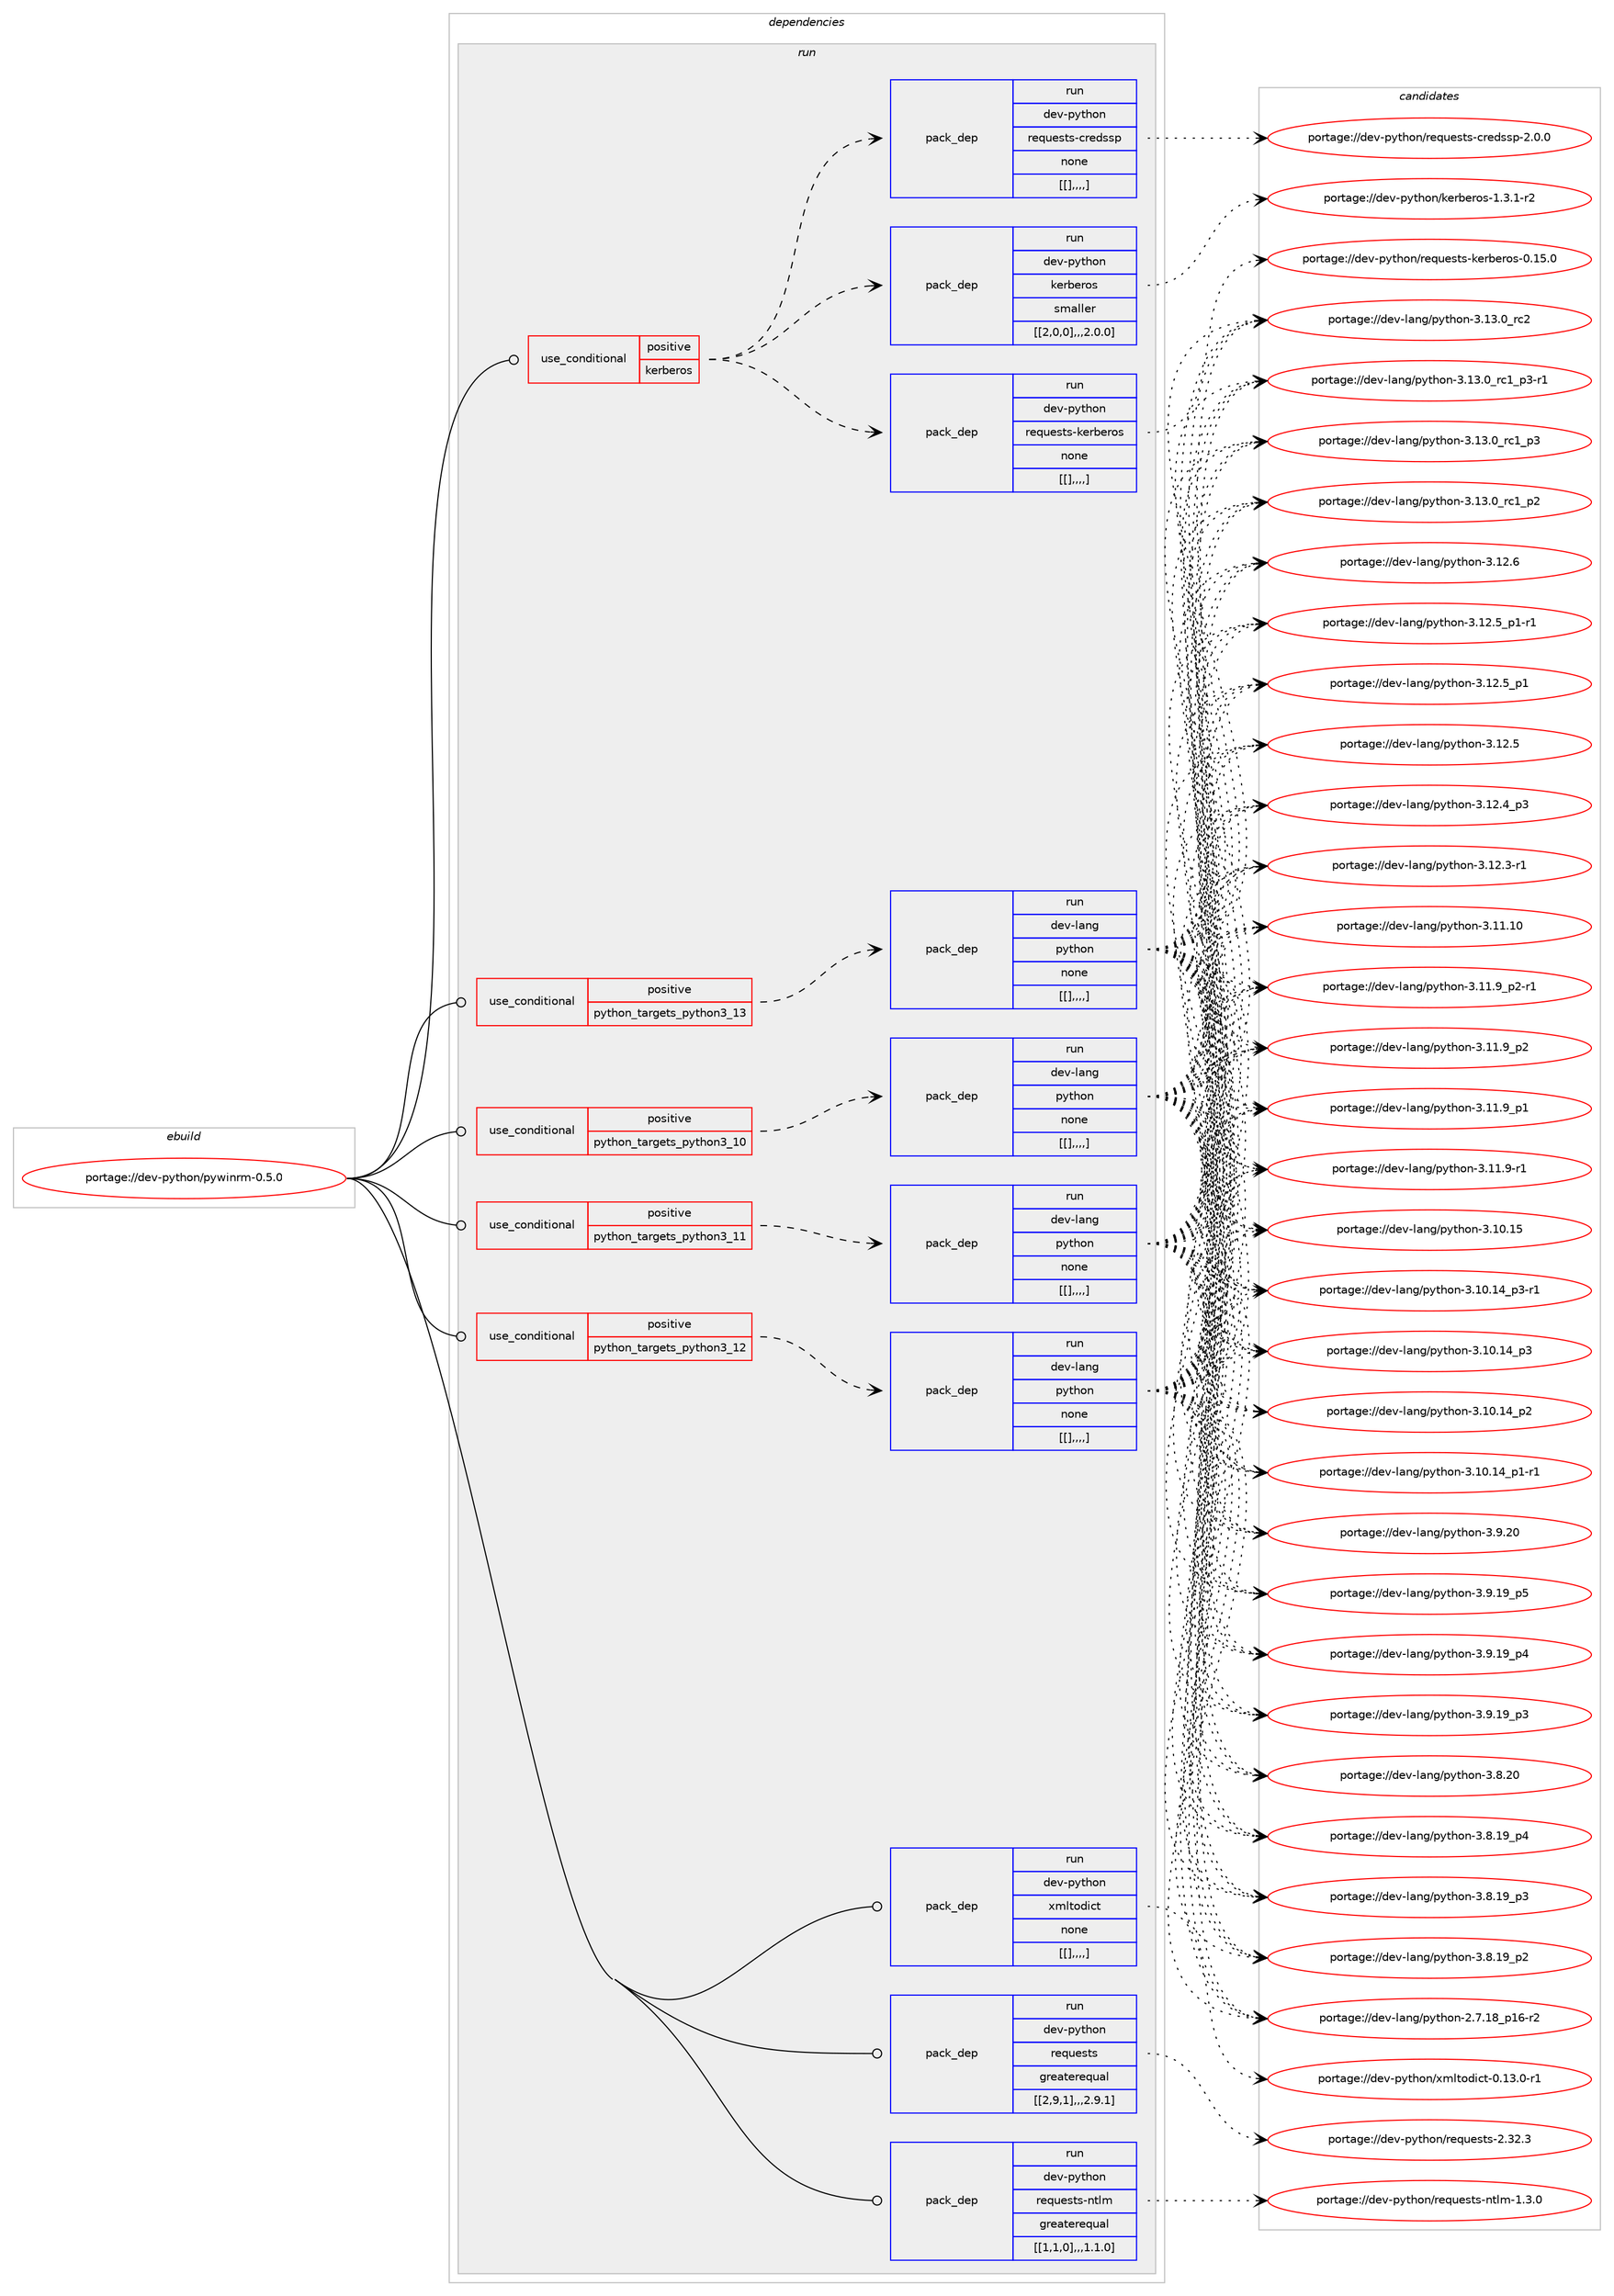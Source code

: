 digraph prolog {

# *************
# Graph options
# *************

newrank=true;
concentrate=true;
compound=true;
graph [rankdir=LR,fontname=Helvetica,fontsize=10,ranksep=1.5];#, ranksep=2.5, nodesep=0.2];
edge  [arrowhead=vee];
node  [fontname=Helvetica,fontsize=10];

# **********
# The ebuild
# **********

subgraph cluster_leftcol {
color=gray;
label=<<i>ebuild</i>>;
id [label="portage://dev-python/pywinrm-0.5.0", color=red, width=4, href="../dev-python/pywinrm-0.5.0.svg"];
}

# ****************
# The dependencies
# ****************

subgraph cluster_midcol {
color=gray;
label=<<i>dependencies</i>>;
subgraph cluster_compile {
fillcolor="#eeeeee";
style=filled;
label=<<i>compile</i>>;
}
subgraph cluster_compileandrun {
fillcolor="#eeeeee";
style=filled;
label=<<i>compile and run</i>>;
}
subgraph cluster_run {
fillcolor="#eeeeee";
style=filled;
label=<<i>run</i>>;
subgraph cond39550 {
dependency162851 [label=<<TABLE BORDER="0" CELLBORDER="1" CELLSPACING="0" CELLPADDING="4"><TR><TD ROWSPAN="3" CELLPADDING="10">use_conditional</TD></TR><TR><TD>positive</TD></TR><TR><TD>kerberos</TD></TR></TABLE>>, shape=none, color=red];
subgraph pack122040 {
dependency162852 [label=<<TABLE BORDER="0" CELLBORDER="1" CELLSPACING="0" CELLPADDING="4" WIDTH="220"><TR><TD ROWSPAN="6" CELLPADDING="30">pack_dep</TD></TR><TR><TD WIDTH="110">run</TD></TR><TR><TD>dev-python</TD></TR><TR><TD>kerberos</TD></TR><TR><TD>smaller</TD></TR><TR><TD>[[2,0,0],,,2.0.0]</TD></TR></TABLE>>, shape=none, color=blue];
}
dependency162851:e -> dependency162852:w [weight=20,style="dashed",arrowhead="vee"];
subgraph pack122041 {
dependency162853 [label=<<TABLE BORDER="0" CELLBORDER="1" CELLSPACING="0" CELLPADDING="4" WIDTH="220"><TR><TD ROWSPAN="6" CELLPADDING="30">pack_dep</TD></TR><TR><TD WIDTH="110">run</TD></TR><TR><TD>dev-python</TD></TR><TR><TD>requests-credssp</TD></TR><TR><TD>none</TD></TR><TR><TD>[[],,,,]</TD></TR></TABLE>>, shape=none, color=blue];
}
dependency162851:e -> dependency162853:w [weight=20,style="dashed",arrowhead="vee"];
subgraph pack122042 {
dependency162854 [label=<<TABLE BORDER="0" CELLBORDER="1" CELLSPACING="0" CELLPADDING="4" WIDTH="220"><TR><TD ROWSPAN="6" CELLPADDING="30">pack_dep</TD></TR><TR><TD WIDTH="110">run</TD></TR><TR><TD>dev-python</TD></TR><TR><TD>requests-kerberos</TD></TR><TR><TD>none</TD></TR><TR><TD>[[],,,,]</TD></TR></TABLE>>, shape=none, color=blue];
}
dependency162851:e -> dependency162854:w [weight=20,style="dashed",arrowhead="vee"];
}
id:e -> dependency162851:w [weight=20,style="solid",arrowhead="odot"];
subgraph cond39551 {
dependency162855 [label=<<TABLE BORDER="0" CELLBORDER="1" CELLSPACING="0" CELLPADDING="4"><TR><TD ROWSPAN="3" CELLPADDING="10">use_conditional</TD></TR><TR><TD>positive</TD></TR><TR><TD>python_targets_python3_10</TD></TR></TABLE>>, shape=none, color=red];
subgraph pack122043 {
dependency162856 [label=<<TABLE BORDER="0" CELLBORDER="1" CELLSPACING="0" CELLPADDING="4" WIDTH="220"><TR><TD ROWSPAN="6" CELLPADDING="30">pack_dep</TD></TR><TR><TD WIDTH="110">run</TD></TR><TR><TD>dev-lang</TD></TR><TR><TD>python</TD></TR><TR><TD>none</TD></TR><TR><TD>[[],,,,]</TD></TR></TABLE>>, shape=none, color=blue];
}
dependency162855:e -> dependency162856:w [weight=20,style="dashed",arrowhead="vee"];
}
id:e -> dependency162855:w [weight=20,style="solid",arrowhead="odot"];
subgraph cond39552 {
dependency162857 [label=<<TABLE BORDER="0" CELLBORDER="1" CELLSPACING="0" CELLPADDING="4"><TR><TD ROWSPAN="3" CELLPADDING="10">use_conditional</TD></TR><TR><TD>positive</TD></TR><TR><TD>python_targets_python3_11</TD></TR></TABLE>>, shape=none, color=red];
subgraph pack122044 {
dependency162858 [label=<<TABLE BORDER="0" CELLBORDER="1" CELLSPACING="0" CELLPADDING="4" WIDTH="220"><TR><TD ROWSPAN="6" CELLPADDING="30">pack_dep</TD></TR><TR><TD WIDTH="110">run</TD></TR><TR><TD>dev-lang</TD></TR><TR><TD>python</TD></TR><TR><TD>none</TD></TR><TR><TD>[[],,,,]</TD></TR></TABLE>>, shape=none, color=blue];
}
dependency162857:e -> dependency162858:w [weight=20,style="dashed",arrowhead="vee"];
}
id:e -> dependency162857:w [weight=20,style="solid",arrowhead="odot"];
subgraph cond39553 {
dependency162859 [label=<<TABLE BORDER="0" CELLBORDER="1" CELLSPACING="0" CELLPADDING="4"><TR><TD ROWSPAN="3" CELLPADDING="10">use_conditional</TD></TR><TR><TD>positive</TD></TR><TR><TD>python_targets_python3_12</TD></TR></TABLE>>, shape=none, color=red];
subgraph pack122045 {
dependency162860 [label=<<TABLE BORDER="0" CELLBORDER="1" CELLSPACING="0" CELLPADDING="4" WIDTH="220"><TR><TD ROWSPAN="6" CELLPADDING="30">pack_dep</TD></TR><TR><TD WIDTH="110">run</TD></TR><TR><TD>dev-lang</TD></TR><TR><TD>python</TD></TR><TR><TD>none</TD></TR><TR><TD>[[],,,,]</TD></TR></TABLE>>, shape=none, color=blue];
}
dependency162859:e -> dependency162860:w [weight=20,style="dashed",arrowhead="vee"];
}
id:e -> dependency162859:w [weight=20,style="solid",arrowhead="odot"];
subgraph cond39554 {
dependency162861 [label=<<TABLE BORDER="0" CELLBORDER="1" CELLSPACING="0" CELLPADDING="4"><TR><TD ROWSPAN="3" CELLPADDING="10">use_conditional</TD></TR><TR><TD>positive</TD></TR><TR><TD>python_targets_python3_13</TD></TR></TABLE>>, shape=none, color=red];
subgraph pack122046 {
dependency162862 [label=<<TABLE BORDER="0" CELLBORDER="1" CELLSPACING="0" CELLPADDING="4" WIDTH="220"><TR><TD ROWSPAN="6" CELLPADDING="30">pack_dep</TD></TR><TR><TD WIDTH="110">run</TD></TR><TR><TD>dev-lang</TD></TR><TR><TD>python</TD></TR><TR><TD>none</TD></TR><TR><TD>[[],,,,]</TD></TR></TABLE>>, shape=none, color=blue];
}
dependency162861:e -> dependency162862:w [weight=20,style="dashed",arrowhead="vee"];
}
id:e -> dependency162861:w [weight=20,style="solid",arrowhead="odot"];
subgraph pack122047 {
dependency162863 [label=<<TABLE BORDER="0" CELLBORDER="1" CELLSPACING="0" CELLPADDING="4" WIDTH="220"><TR><TD ROWSPAN="6" CELLPADDING="30">pack_dep</TD></TR><TR><TD WIDTH="110">run</TD></TR><TR><TD>dev-python</TD></TR><TR><TD>requests</TD></TR><TR><TD>greaterequal</TD></TR><TR><TD>[[2,9,1],,,2.9.1]</TD></TR></TABLE>>, shape=none, color=blue];
}
id:e -> dependency162863:w [weight=20,style="solid",arrowhead="odot"];
subgraph pack122048 {
dependency162864 [label=<<TABLE BORDER="0" CELLBORDER="1" CELLSPACING="0" CELLPADDING="4" WIDTH="220"><TR><TD ROWSPAN="6" CELLPADDING="30">pack_dep</TD></TR><TR><TD WIDTH="110">run</TD></TR><TR><TD>dev-python</TD></TR><TR><TD>requests-ntlm</TD></TR><TR><TD>greaterequal</TD></TR><TR><TD>[[1,1,0],,,1.1.0]</TD></TR></TABLE>>, shape=none, color=blue];
}
id:e -> dependency162864:w [weight=20,style="solid",arrowhead="odot"];
subgraph pack122049 {
dependency162865 [label=<<TABLE BORDER="0" CELLBORDER="1" CELLSPACING="0" CELLPADDING="4" WIDTH="220"><TR><TD ROWSPAN="6" CELLPADDING="30">pack_dep</TD></TR><TR><TD WIDTH="110">run</TD></TR><TR><TD>dev-python</TD></TR><TR><TD>xmltodict</TD></TR><TR><TD>none</TD></TR><TR><TD>[[],,,,]</TD></TR></TABLE>>, shape=none, color=blue];
}
id:e -> dependency162865:w [weight=20,style="solid",arrowhead="odot"];
}
}

# **************
# The candidates
# **************

subgraph cluster_choices {
rank=same;
color=gray;
label=<<i>candidates</i>>;

subgraph choice122040 {
color=black;
nodesep=1;
choice1001011184511212111610411111047107101114981011141111154549465146494511450 [label="portage://dev-python/kerberos-1.3.1-r2", color=red, width=4,href="../dev-python/kerberos-1.3.1-r2.svg"];
dependency162852:e -> choice1001011184511212111610411111047107101114981011141111154549465146494511450:w [style=dotted,weight="100"];
}
subgraph choice122041 {
color=black;
nodesep=1;
choice10010111845112121116104111110471141011131171011151161154599114101100115115112455046484648 [label="portage://dev-python/requests-credssp-2.0.0", color=red, width=4,href="../dev-python/requests-credssp-2.0.0.svg"];
dependency162853:e -> choice10010111845112121116104111110471141011131171011151161154599114101100115115112455046484648:w [style=dotted,weight="100"];
}
subgraph choice122042 {
color=black;
nodesep=1;
choice1001011184511212111610411111047114101113117101115116115451071011149810111411111545484649534648 [label="portage://dev-python/requests-kerberos-0.15.0", color=red, width=4,href="../dev-python/requests-kerberos-0.15.0.svg"];
dependency162854:e -> choice1001011184511212111610411111047114101113117101115116115451071011149810111411111545484649534648:w [style=dotted,weight="100"];
}
subgraph choice122043 {
color=black;
nodesep=1;
choice10010111845108971101034711212111610411111045514649514648951149950 [label="portage://dev-lang/python-3.13.0_rc2", color=red, width=4,href="../dev-lang/python-3.13.0_rc2.svg"];
choice1001011184510897110103471121211161041111104551464951464895114994995112514511449 [label="portage://dev-lang/python-3.13.0_rc1_p3-r1", color=red, width=4,href="../dev-lang/python-3.13.0_rc1_p3-r1.svg"];
choice100101118451089711010347112121116104111110455146495146489511499499511251 [label="portage://dev-lang/python-3.13.0_rc1_p3", color=red, width=4,href="../dev-lang/python-3.13.0_rc1_p3.svg"];
choice100101118451089711010347112121116104111110455146495146489511499499511250 [label="portage://dev-lang/python-3.13.0_rc1_p2", color=red, width=4,href="../dev-lang/python-3.13.0_rc1_p2.svg"];
choice10010111845108971101034711212111610411111045514649504654 [label="portage://dev-lang/python-3.12.6", color=red, width=4,href="../dev-lang/python-3.12.6.svg"];
choice1001011184510897110103471121211161041111104551464950465395112494511449 [label="portage://dev-lang/python-3.12.5_p1-r1", color=red, width=4,href="../dev-lang/python-3.12.5_p1-r1.svg"];
choice100101118451089711010347112121116104111110455146495046539511249 [label="portage://dev-lang/python-3.12.5_p1", color=red, width=4,href="../dev-lang/python-3.12.5_p1.svg"];
choice10010111845108971101034711212111610411111045514649504653 [label="portage://dev-lang/python-3.12.5", color=red, width=4,href="../dev-lang/python-3.12.5.svg"];
choice100101118451089711010347112121116104111110455146495046529511251 [label="portage://dev-lang/python-3.12.4_p3", color=red, width=4,href="../dev-lang/python-3.12.4_p3.svg"];
choice100101118451089711010347112121116104111110455146495046514511449 [label="portage://dev-lang/python-3.12.3-r1", color=red, width=4,href="../dev-lang/python-3.12.3-r1.svg"];
choice1001011184510897110103471121211161041111104551464949464948 [label="portage://dev-lang/python-3.11.10", color=red, width=4,href="../dev-lang/python-3.11.10.svg"];
choice1001011184510897110103471121211161041111104551464949465795112504511449 [label="portage://dev-lang/python-3.11.9_p2-r1", color=red, width=4,href="../dev-lang/python-3.11.9_p2-r1.svg"];
choice100101118451089711010347112121116104111110455146494946579511250 [label="portage://dev-lang/python-3.11.9_p2", color=red, width=4,href="../dev-lang/python-3.11.9_p2.svg"];
choice100101118451089711010347112121116104111110455146494946579511249 [label="portage://dev-lang/python-3.11.9_p1", color=red, width=4,href="../dev-lang/python-3.11.9_p1.svg"];
choice100101118451089711010347112121116104111110455146494946574511449 [label="portage://dev-lang/python-3.11.9-r1", color=red, width=4,href="../dev-lang/python-3.11.9-r1.svg"];
choice1001011184510897110103471121211161041111104551464948464953 [label="portage://dev-lang/python-3.10.15", color=red, width=4,href="../dev-lang/python-3.10.15.svg"];
choice100101118451089711010347112121116104111110455146494846495295112514511449 [label="portage://dev-lang/python-3.10.14_p3-r1", color=red, width=4,href="../dev-lang/python-3.10.14_p3-r1.svg"];
choice10010111845108971101034711212111610411111045514649484649529511251 [label="portage://dev-lang/python-3.10.14_p3", color=red, width=4,href="../dev-lang/python-3.10.14_p3.svg"];
choice10010111845108971101034711212111610411111045514649484649529511250 [label="portage://dev-lang/python-3.10.14_p2", color=red, width=4,href="../dev-lang/python-3.10.14_p2.svg"];
choice100101118451089711010347112121116104111110455146494846495295112494511449 [label="portage://dev-lang/python-3.10.14_p1-r1", color=red, width=4,href="../dev-lang/python-3.10.14_p1-r1.svg"];
choice10010111845108971101034711212111610411111045514657465048 [label="portage://dev-lang/python-3.9.20", color=red, width=4,href="../dev-lang/python-3.9.20.svg"];
choice100101118451089711010347112121116104111110455146574649579511253 [label="portage://dev-lang/python-3.9.19_p5", color=red, width=4,href="../dev-lang/python-3.9.19_p5.svg"];
choice100101118451089711010347112121116104111110455146574649579511252 [label="portage://dev-lang/python-3.9.19_p4", color=red, width=4,href="../dev-lang/python-3.9.19_p4.svg"];
choice100101118451089711010347112121116104111110455146574649579511251 [label="portage://dev-lang/python-3.9.19_p3", color=red, width=4,href="../dev-lang/python-3.9.19_p3.svg"];
choice10010111845108971101034711212111610411111045514656465048 [label="portage://dev-lang/python-3.8.20", color=red, width=4,href="../dev-lang/python-3.8.20.svg"];
choice100101118451089711010347112121116104111110455146564649579511252 [label="portage://dev-lang/python-3.8.19_p4", color=red, width=4,href="../dev-lang/python-3.8.19_p4.svg"];
choice100101118451089711010347112121116104111110455146564649579511251 [label="portage://dev-lang/python-3.8.19_p3", color=red, width=4,href="../dev-lang/python-3.8.19_p3.svg"];
choice100101118451089711010347112121116104111110455146564649579511250 [label="portage://dev-lang/python-3.8.19_p2", color=red, width=4,href="../dev-lang/python-3.8.19_p2.svg"];
choice100101118451089711010347112121116104111110455046554649569511249544511450 [label="portage://dev-lang/python-2.7.18_p16-r2", color=red, width=4,href="../dev-lang/python-2.7.18_p16-r2.svg"];
dependency162856:e -> choice10010111845108971101034711212111610411111045514649514648951149950:w [style=dotted,weight="100"];
dependency162856:e -> choice1001011184510897110103471121211161041111104551464951464895114994995112514511449:w [style=dotted,weight="100"];
dependency162856:e -> choice100101118451089711010347112121116104111110455146495146489511499499511251:w [style=dotted,weight="100"];
dependency162856:e -> choice100101118451089711010347112121116104111110455146495146489511499499511250:w [style=dotted,weight="100"];
dependency162856:e -> choice10010111845108971101034711212111610411111045514649504654:w [style=dotted,weight="100"];
dependency162856:e -> choice1001011184510897110103471121211161041111104551464950465395112494511449:w [style=dotted,weight="100"];
dependency162856:e -> choice100101118451089711010347112121116104111110455146495046539511249:w [style=dotted,weight="100"];
dependency162856:e -> choice10010111845108971101034711212111610411111045514649504653:w [style=dotted,weight="100"];
dependency162856:e -> choice100101118451089711010347112121116104111110455146495046529511251:w [style=dotted,weight="100"];
dependency162856:e -> choice100101118451089711010347112121116104111110455146495046514511449:w [style=dotted,weight="100"];
dependency162856:e -> choice1001011184510897110103471121211161041111104551464949464948:w [style=dotted,weight="100"];
dependency162856:e -> choice1001011184510897110103471121211161041111104551464949465795112504511449:w [style=dotted,weight="100"];
dependency162856:e -> choice100101118451089711010347112121116104111110455146494946579511250:w [style=dotted,weight="100"];
dependency162856:e -> choice100101118451089711010347112121116104111110455146494946579511249:w [style=dotted,weight="100"];
dependency162856:e -> choice100101118451089711010347112121116104111110455146494946574511449:w [style=dotted,weight="100"];
dependency162856:e -> choice1001011184510897110103471121211161041111104551464948464953:w [style=dotted,weight="100"];
dependency162856:e -> choice100101118451089711010347112121116104111110455146494846495295112514511449:w [style=dotted,weight="100"];
dependency162856:e -> choice10010111845108971101034711212111610411111045514649484649529511251:w [style=dotted,weight="100"];
dependency162856:e -> choice10010111845108971101034711212111610411111045514649484649529511250:w [style=dotted,weight="100"];
dependency162856:e -> choice100101118451089711010347112121116104111110455146494846495295112494511449:w [style=dotted,weight="100"];
dependency162856:e -> choice10010111845108971101034711212111610411111045514657465048:w [style=dotted,weight="100"];
dependency162856:e -> choice100101118451089711010347112121116104111110455146574649579511253:w [style=dotted,weight="100"];
dependency162856:e -> choice100101118451089711010347112121116104111110455146574649579511252:w [style=dotted,weight="100"];
dependency162856:e -> choice100101118451089711010347112121116104111110455146574649579511251:w [style=dotted,weight="100"];
dependency162856:e -> choice10010111845108971101034711212111610411111045514656465048:w [style=dotted,weight="100"];
dependency162856:e -> choice100101118451089711010347112121116104111110455146564649579511252:w [style=dotted,weight="100"];
dependency162856:e -> choice100101118451089711010347112121116104111110455146564649579511251:w [style=dotted,weight="100"];
dependency162856:e -> choice100101118451089711010347112121116104111110455146564649579511250:w [style=dotted,weight="100"];
dependency162856:e -> choice100101118451089711010347112121116104111110455046554649569511249544511450:w [style=dotted,weight="100"];
}
subgraph choice122044 {
color=black;
nodesep=1;
choice10010111845108971101034711212111610411111045514649514648951149950 [label="portage://dev-lang/python-3.13.0_rc2", color=red, width=4,href="../dev-lang/python-3.13.0_rc2.svg"];
choice1001011184510897110103471121211161041111104551464951464895114994995112514511449 [label="portage://dev-lang/python-3.13.0_rc1_p3-r1", color=red, width=4,href="../dev-lang/python-3.13.0_rc1_p3-r1.svg"];
choice100101118451089711010347112121116104111110455146495146489511499499511251 [label="portage://dev-lang/python-3.13.0_rc1_p3", color=red, width=4,href="../dev-lang/python-3.13.0_rc1_p3.svg"];
choice100101118451089711010347112121116104111110455146495146489511499499511250 [label="portage://dev-lang/python-3.13.0_rc1_p2", color=red, width=4,href="../dev-lang/python-3.13.0_rc1_p2.svg"];
choice10010111845108971101034711212111610411111045514649504654 [label="portage://dev-lang/python-3.12.6", color=red, width=4,href="../dev-lang/python-3.12.6.svg"];
choice1001011184510897110103471121211161041111104551464950465395112494511449 [label="portage://dev-lang/python-3.12.5_p1-r1", color=red, width=4,href="../dev-lang/python-3.12.5_p1-r1.svg"];
choice100101118451089711010347112121116104111110455146495046539511249 [label="portage://dev-lang/python-3.12.5_p1", color=red, width=4,href="../dev-lang/python-3.12.5_p1.svg"];
choice10010111845108971101034711212111610411111045514649504653 [label="portage://dev-lang/python-3.12.5", color=red, width=4,href="../dev-lang/python-3.12.5.svg"];
choice100101118451089711010347112121116104111110455146495046529511251 [label="portage://dev-lang/python-3.12.4_p3", color=red, width=4,href="../dev-lang/python-3.12.4_p3.svg"];
choice100101118451089711010347112121116104111110455146495046514511449 [label="portage://dev-lang/python-3.12.3-r1", color=red, width=4,href="../dev-lang/python-3.12.3-r1.svg"];
choice1001011184510897110103471121211161041111104551464949464948 [label="portage://dev-lang/python-3.11.10", color=red, width=4,href="../dev-lang/python-3.11.10.svg"];
choice1001011184510897110103471121211161041111104551464949465795112504511449 [label="portage://dev-lang/python-3.11.9_p2-r1", color=red, width=4,href="../dev-lang/python-3.11.9_p2-r1.svg"];
choice100101118451089711010347112121116104111110455146494946579511250 [label="portage://dev-lang/python-3.11.9_p2", color=red, width=4,href="../dev-lang/python-3.11.9_p2.svg"];
choice100101118451089711010347112121116104111110455146494946579511249 [label="portage://dev-lang/python-3.11.9_p1", color=red, width=4,href="../dev-lang/python-3.11.9_p1.svg"];
choice100101118451089711010347112121116104111110455146494946574511449 [label="portage://dev-lang/python-3.11.9-r1", color=red, width=4,href="../dev-lang/python-3.11.9-r1.svg"];
choice1001011184510897110103471121211161041111104551464948464953 [label="portage://dev-lang/python-3.10.15", color=red, width=4,href="../dev-lang/python-3.10.15.svg"];
choice100101118451089711010347112121116104111110455146494846495295112514511449 [label="portage://dev-lang/python-3.10.14_p3-r1", color=red, width=4,href="../dev-lang/python-3.10.14_p3-r1.svg"];
choice10010111845108971101034711212111610411111045514649484649529511251 [label="portage://dev-lang/python-3.10.14_p3", color=red, width=4,href="../dev-lang/python-3.10.14_p3.svg"];
choice10010111845108971101034711212111610411111045514649484649529511250 [label="portage://dev-lang/python-3.10.14_p2", color=red, width=4,href="../dev-lang/python-3.10.14_p2.svg"];
choice100101118451089711010347112121116104111110455146494846495295112494511449 [label="portage://dev-lang/python-3.10.14_p1-r1", color=red, width=4,href="../dev-lang/python-3.10.14_p1-r1.svg"];
choice10010111845108971101034711212111610411111045514657465048 [label="portage://dev-lang/python-3.9.20", color=red, width=4,href="../dev-lang/python-3.9.20.svg"];
choice100101118451089711010347112121116104111110455146574649579511253 [label="portage://dev-lang/python-3.9.19_p5", color=red, width=4,href="../dev-lang/python-3.9.19_p5.svg"];
choice100101118451089711010347112121116104111110455146574649579511252 [label="portage://dev-lang/python-3.9.19_p4", color=red, width=4,href="../dev-lang/python-3.9.19_p4.svg"];
choice100101118451089711010347112121116104111110455146574649579511251 [label="portage://dev-lang/python-3.9.19_p3", color=red, width=4,href="../dev-lang/python-3.9.19_p3.svg"];
choice10010111845108971101034711212111610411111045514656465048 [label="portage://dev-lang/python-3.8.20", color=red, width=4,href="../dev-lang/python-3.8.20.svg"];
choice100101118451089711010347112121116104111110455146564649579511252 [label="portage://dev-lang/python-3.8.19_p4", color=red, width=4,href="../dev-lang/python-3.8.19_p4.svg"];
choice100101118451089711010347112121116104111110455146564649579511251 [label="portage://dev-lang/python-3.8.19_p3", color=red, width=4,href="../dev-lang/python-3.8.19_p3.svg"];
choice100101118451089711010347112121116104111110455146564649579511250 [label="portage://dev-lang/python-3.8.19_p2", color=red, width=4,href="../dev-lang/python-3.8.19_p2.svg"];
choice100101118451089711010347112121116104111110455046554649569511249544511450 [label="portage://dev-lang/python-2.7.18_p16-r2", color=red, width=4,href="../dev-lang/python-2.7.18_p16-r2.svg"];
dependency162858:e -> choice10010111845108971101034711212111610411111045514649514648951149950:w [style=dotted,weight="100"];
dependency162858:e -> choice1001011184510897110103471121211161041111104551464951464895114994995112514511449:w [style=dotted,weight="100"];
dependency162858:e -> choice100101118451089711010347112121116104111110455146495146489511499499511251:w [style=dotted,weight="100"];
dependency162858:e -> choice100101118451089711010347112121116104111110455146495146489511499499511250:w [style=dotted,weight="100"];
dependency162858:e -> choice10010111845108971101034711212111610411111045514649504654:w [style=dotted,weight="100"];
dependency162858:e -> choice1001011184510897110103471121211161041111104551464950465395112494511449:w [style=dotted,weight="100"];
dependency162858:e -> choice100101118451089711010347112121116104111110455146495046539511249:w [style=dotted,weight="100"];
dependency162858:e -> choice10010111845108971101034711212111610411111045514649504653:w [style=dotted,weight="100"];
dependency162858:e -> choice100101118451089711010347112121116104111110455146495046529511251:w [style=dotted,weight="100"];
dependency162858:e -> choice100101118451089711010347112121116104111110455146495046514511449:w [style=dotted,weight="100"];
dependency162858:e -> choice1001011184510897110103471121211161041111104551464949464948:w [style=dotted,weight="100"];
dependency162858:e -> choice1001011184510897110103471121211161041111104551464949465795112504511449:w [style=dotted,weight="100"];
dependency162858:e -> choice100101118451089711010347112121116104111110455146494946579511250:w [style=dotted,weight="100"];
dependency162858:e -> choice100101118451089711010347112121116104111110455146494946579511249:w [style=dotted,weight="100"];
dependency162858:e -> choice100101118451089711010347112121116104111110455146494946574511449:w [style=dotted,weight="100"];
dependency162858:e -> choice1001011184510897110103471121211161041111104551464948464953:w [style=dotted,weight="100"];
dependency162858:e -> choice100101118451089711010347112121116104111110455146494846495295112514511449:w [style=dotted,weight="100"];
dependency162858:e -> choice10010111845108971101034711212111610411111045514649484649529511251:w [style=dotted,weight="100"];
dependency162858:e -> choice10010111845108971101034711212111610411111045514649484649529511250:w [style=dotted,weight="100"];
dependency162858:e -> choice100101118451089711010347112121116104111110455146494846495295112494511449:w [style=dotted,weight="100"];
dependency162858:e -> choice10010111845108971101034711212111610411111045514657465048:w [style=dotted,weight="100"];
dependency162858:e -> choice100101118451089711010347112121116104111110455146574649579511253:w [style=dotted,weight="100"];
dependency162858:e -> choice100101118451089711010347112121116104111110455146574649579511252:w [style=dotted,weight="100"];
dependency162858:e -> choice100101118451089711010347112121116104111110455146574649579511251:w [style=dotted,weight="100"];
dependency162858:e -> choice10010111845108971101034711212111610411111045514656465048:w [style=dotted,weight="100"];
dependency162858:e -> choice100101118451089711010347112121116104111110455146564649579511252:w [style=dotted,weight="100"];
dependency162858:e -> choice100101118451089711010347112121116104111110455146564649579511251:w [style=dotted,weight="100"];
dependency162858:e -> choice100101118451089711010347112121116104111110455146564649579511250:w [style=dotted,weight="100"];
dependency162858:e -> choice100101118451089711010347112121116104111110455046554649569511249544511450:w [style=dotted,weight="100"];
}
subgraph choice122045 {
color=black;
nodesep=1;
choice10010111845108971101034711212111610411111045514649514648951149950 [label="portage://dev-lang/python-3.13.0_rc2", color=red, width=4,href="../dev-lang/python-3.13.0_rc2.svg"];
choice1001011184510897110103471121211161041111104551464951464895114994995112514511449 [label="portage://dev-lang/python-3.13.0_rc1_p3-r1", color=red, width=4,href="../dev-lang/python-3.13.0_rc1_p3-r1.svg"];
choice100101118451089711010347112121116104111110455146495146489511499499511251 [label="portage://dev-lang/python-3.13.0_rc1_p3", color=red, width=4,href="../dev-lang/python-3.13.0_rc1_p3.svg"];
choice100101118451089711010347112121116104111110455146495146489511499499511250 [label="portage://dev-lang/python-3.13.0_rc1_p2", color=red, width=4,href="../dev-lang/python-3.13.0_rc1_p2.svg"];
choice10010111845108971101034711212111610411111045514649504654 [label="portage://dev-lang/python-3.12.6", color=red, width=4,href="../dev-lang/python-3.12.6.svg"];
choice1001011184510897110103471121211161041111104551464950465395112494511449 [label="portage://dev-lang/python-3.12.5_p1-r1", color=red, width=4,href="../dev-lang/python-3.12.5_p1-r1.svg"];
choice100101118451089711010347112121116104111110455146495046539511249 [label="portage://dev-lang/python-3.12.5_p1", color=red, width=4,href="../dev-lang/python-3.12.5_p1.svg"];
choice10010111845108971101034711212111610411111045514649504653 [label="portage://dev-lang/python-3.12.5", color=red, width=4,href="../dev-lang/python-3.12.5.svg"];
choice100101118451089711010347112121116104111110455146495046529511251 [label="portage://dev-lang/python-3.12.4_p3", color=red, width=4,href="../dev-lang/python-3.12.4_p3.svg"];
choice100101118451089711010347112121116104111110455146495046514511449 [label="portage://dev-lang/python-3.12.3-r1", color=red, width=4,href="../dev-lang/python-3.12.3-r1.svg"];
choice1001011184510897110103471121211161041111104551464949464948 [label="portage://dev-lang/python-3.11.10", color=red, width=4,href="../dev-lang/python-3.11.10.svg"];
choice1001011184510897110103471121211161041111104551464949465795112504511449 [label="portage://dev-lang/python-3.11.9_p2-r1", color=red, width=4,href="../dev-lang/python-3.11.9_p2-r1.svg"];
choice100101118451089711010347112121116104111110455146494946579511250 [label="portage://dev-lang/python-3.11.9_p2", color=red, width=4,href="../dev-lang/python-3.11.9_p2.svg"];
choice100101118451089711010347112121116104111110455146494946579511249 [label="portage://dev-lang/python-3.11.9_p1", color=red, width=4,href="../dev-lang/python-3.11.9_p1.svg"];
choice100101118451089711010347112121116104111110455146494946574511449 [label="portage://dev-lang/python-3.11.9-r1", color=red, width=4,href="../dev-lang/python-3.11.9-r1.svg"];
choice1001011184510897110103471121211161041111104551464948464953 [label="portage://dev-lang/python-3.10.15", color=red, width=4,href="../dev-lang/python-3.10.15.svg"];
choice100101118451089711010347112121116104111110455146494846495295112514511449 [label="portage://dev-lang/python-3.10.14_p3-r1", color=red, width=4,href="../dev-lang/python-3.10.14_p3-r1.svg"];
choice10010111845108971101034711212111610411111045514649484649529511251 [label="portage://dev-lang/python-3.10.14_p3", color=red, width=4,href="../dev-lang/python-3.10.14_p3.svg"];
choice10010111845108971101034711212111610411111045514649484649529511250 [label="portage://dev-lang/python-3.10.14_p2", color=red, width=4,href="../dev-lang/python-3.10.14_p2.svg"];
choice100101118451089711010347112121116104111110455146494846495295112494511449 [label="portage://dev-lang/python-3.10.14_p1-r1", color=red, width=4,href="../dev-lang/python-3.10.14_p1-r1.svg"];
choice10010111845108971101034711212111610411111045514657465048 [label="portage://dev-lang/python-3.9.20", color=red, width=4,href="../dev-lang/python-3.9.20.svg"];
choice100101118451089711010347112121116104111110455146574649579511253 [label="portage://dev-lang/python-3.9.19_p5", color=red, width=4,href="../dev-lang/python-3.9.19_p5.svg"];
choice100101118451089711010347112121116104111110455146574649579511252 [label="portage://dev-lang/python-3.9.19_p4", color=red, width=4,href="../dev-lang/python-3.9.19_p4.svg"];
choice100101118451089711010347112121116104111110455146574649579511251 [label="portage://dev-lang/python-3.9.19_p3", color=red, width=4,href="../dev-lang/python-3.9.19_p3.svg"];
choice10010111845108971101034711212111610411111045514656465048 [label="portage://dev-lang/python-3.8.20", color=red, width=4,href="../dev-lang/python-3.8.20.svg"];
choice100101118451089711010347112121116104111110455146564649579511252 [label="portage://dev-lang/python-3.8.19_p4", color=red, width=4,href="../dev-lang/python-3.8.19_p4.svg"];
choice100101118451089711010347112121116104111110455146564649579511251 [label="portage://dev-lang/python-3.8.19_p3", color=red, width=4,href="../dev-lang/python-3.8.19_p3.svg"];
choice100101118451089711010347112121116104111110455146564649579511250 [label="portage://dev-lang/python-3.8.19_p2", color=red, width=4,href="../dev-lang/python-3.8.19_p2.svg"];
choice100101118451089711010347112121116104111110455046554649569511249544511450 [label="portage://dev-lang/python-2.7.18_p16-r2", color=red, width=4,href="../dev-lang/python-2.7.18_p16-r2.svg"];
dependency162860:e -> choice10010111845108971101034711212111610411111045514649514648951149950:w [style=dotted,weight="100"];
dependency162860:e -> choice1001011184510897110103471121211161041111104551464951464895114994995112514511449:w [style=dotted,weight="100"];
dependency162860:e -> choice100101118451089711010347112121116104111110455146495146489511499499511251:w [style=dotted,weight="100"];
dependency162860:e -> choice100101118451089711010347112121116104111110455146495146489511499499511250:w [style=dotted,weight="100"];
dependency162860:e -> choice10010111845108971101034711212111610411111045514649504654:w [style=dotted,weight="100"];
dependency162860:e -> choice1001011184510897110103471121211161041111104551464950465395112494511449:w [style=dotted,weight="100"];
dependency162860:e -> choice100101118451089711010347112121116104111110455146495046539511249:w [style=dotted,weight="100"];
dependency162860:e -> choice10010111845108971101034711212111610411111045514649504653:w [style=dotted,weight="100"];
dependency162860:e -> choice100101118451089711010347112121116104111110455146495046529511251:w [style=dotted,weight="100"];
dependency162860:e -> choice100101118451089711010347112121116104111110455146495046514511449:w [style=dotted,weight="100"];
dependency162860:e -> choice1001011184510897110103471121211161041111104551464949464948:w [style=dotted,weight="100"];
dependency162860:e -> choice1001011184510897110103471121211161041111104551464949465795112504511449:w [style=dotted,weight="100"];
dependency162860:e -> choice100101118451089711010347112121116104111110455146494946579511250:w [style=dotted,weight="100"];
dependency162860:e -> choice100101118451089711010347112121116104111110455146494946579511249:w [style=dotted,weight="100"];
dependency162860:e -> choice100101118451089711010347112121116104111110455146494946574511449:w [style=dotted,weight="100"];
dependency162860:e -> choice1001011184510897110103471121211161041111104551464948464953:w [style=dotted,weight="100"];
dependency162860:e -> choice100101118451089711010347112121116104111110455146494846495295112514511449:w [style=dotted,weight="100"];
dependency162860:e -> choice10010111845108971101034711212111610411111045514649484649529511251:w [style=dotted,weight="100"];
dependency162860:e -> choice10010111845108971101034711212111610411111045514649484649529511250:w [style=dotted,weight="100"];
dependency162860:e -> choice100101118451089711010347112121116104111110455146494846495295112494511449:w [style=dotted,weight="100"];
dependency162860:e -> choice10010111845108971101034711212111610411111045514657465048:w [style=dotted,weight="100"];
dependency162860:e -> choice100101118451089711010347112121116104111110455146574649579511253:w [style=dotted,weight="100"];
dependency162860:e -> choice100101118451089711010347112121116104111110455146574649579511252:w [style=dotted,weight="100"];
dependency162860:e -> choice100101118451089711010347112121116104111110455146574649579511251:w [style=dotted,weight="100"];
dependency162860:e -> choice10010111845108971101034711212111610411111045514656465048:w [style=dotted,weight="100"];
dependency162860:e -> choice100101118451089711010347112121116104111110455146564649579511252:w [style=dotted,weight="100"];
dependency162860:e -> choice100101118451089711010347112121116104111110455146564649579511251:w [style=dotted,weight="100"];
dependency162860:e -> choice100101118451089711010347112121116104111110455146564649579511250:w [style=dotted,weight="100"];
dependency162860:e -> choice100101118451089711010347112121116104111110455046554649569511249544511450:w [style=dotted,weight="100"];
}
subgraph choice122046 {
color=black;
nodesep=1;
choice10010111845108971101034711212111610411111045514649514648951149950 [label="portage://dev-lang/python-3.13.0_rc2", color=red, width=4,href="../dev-lang/python-3.13.0_rc2.svg"];
choice1001011184510897110103471121211161041111104551464951464895114994995112514511449 [label="portage://dev-lang/python-3.13.0_rc1_p3-r1", color=red, width=4,href="../dev-lang/python-3.13.0_rc1_p3-r1.svg"];
choice100101118451089711010347112121116104111110455146495146489511499499511251 [label="portage://dev-lang/python-3.13.0_rc1_p3", color=red, width=4,href="../dev-lang/python-3.13.0_rc1_p3.svg"];
choice100101118451089711010347112121116104111110455146495146489511499499511250 [label="portage://dev-lang/python-3.13.0_rc1_p2", color=red, width=4,href="../dev-lang/python-3.13.0_rc1_p2.svg"];
choice10010111845108971101034711212111610411111045514649504654 [label="portage://dev-lang/python-3.12.6", color=red, width=4,href="../dev-lang/python-3.12.6.svg"];
choice1001011184510897110103471121211161041111104551464950465395112494511449 [label="portage://dev-lang/python-3.12.5_p1-r1", color=red, width=4,href="../dev-lang/python-3.12.5_p1-r1.svg"];
choice100101118451089711010347112121116104111110455146495046539511249 [label="portage://dev-lang/python-3.12.5_p1", color=red, width=4,href="../dev-lang/python-3.12.5_p1.svg"];
choice10010111845108971101034711212111610411111045514649504653 [label="portage://dev-lang/python-3.12.5", color=red, width=4,href="../dev-lang/python-3.12.5.svg"];
choice100101118451089711010347112121116104111110455146495046529511251 [label="portage://dev-lang/python-3.12.4_p3", color=red, width=4,href="../dev-lang/python-3.12.4_p3.svg"];
choice100101118451089711010347112121116104111110455146495046514511449 [label="portage://dev-lang/python-3.12.3-r1", color=red, width=4,href="../dev-lang/python-3.12.3-r1.svg"];
choice1001011184510897110103471121211161041111104551464949464948 [label="portage://dev-lang/python-3.11.10", color=red, width=4,href="../dev-lang/python-3.11.10.svg"];
choice1001011184510897110103471121211161041111104551464949465795112504511449 [label="portage://dev-lang/python-3.11.9_p2-r1", color=red, width=4,href="../dev-lang/python-3.11.9_p2-r1.svg"];
choice100101118451089711010347112121116104111110455146494946579511250 [label="portage://dev-lang/python-3.11.9_p2", color=red, width=4,href="../dev-lang/python-3.11.9_p2.svg"];
choice100101118451089711010347112121116104111110455146494946579511249 [label="portage://dev-lang/python-3.11.9_p1", color=red, width=4,href="../dev-lang/python-3.11.9_p1.svg"];
choice100101118451089711010347112121116104111110455146494946574511449 [label="portage://dev-lang/python-3.11.9-r1", color=red, width=4,href="../dev-lang/python-3.11.9-r1.svg"];
choice1001011184510897110103471121211161041111104551464948464953 [label="portage://dev-lang/python-3.10.15", color=red, width=4,href="../dev-lang/python-3.10.15.svg"];
choice100101118451089711010347112121116104111110455146494846495295112514511449 [label="portage://dev-lang/python-3.10.14_p3-r1", color=red, width=4,href="../dev-lang/python-3.10.14_p3-r1.svg"];
choice10010111845108971101034711212111610411111045514649484649529511251 [label="portage://dev-lang/python-3.10.14_p3", color=red, width=4,href="../dev-lang/python-3.10.14_p3.svg"];
choice10010111845108971101034711212111610411111045514649484649529511250 [label="portage://dev-lang/python-3.10.14_p2", color=red, width=4,href="../dev-lang/python-3.10.14_p2.svg"];
choice100101118451089711010347112121116104111110455146494846495295112494511449 [label="portage://dev-lang/python-3.10.14_p1-r1", color=red, width=4,href="../dev-lang/python-3.10.14_p1-r1.svg"];
choice10010111845108971101034711212111610411111045514657465048 [label="portage://dev-lang/python-3.9.20", color=red, width=4,href="../dev-lang/python-3.9.20.svg"];
choice100101118451089711010347112121116104111110455146574649579511253 [label="portage://dev-lang/python-3.9.19_p5", color=red, width=4,href="../dev-lang/python-3.9.19_p5.svg"];
choice100101118451089711010347112121116104111110455146574649579511252 [label="portage://dev-lang/python-3.9.19_p4", color=red, width=4,href="../dev-lang/python-3.9.19_p4.svg"];
choice100101118451089711010347112121116104111110455146574649579511251 [label="portage://dev-lang/python-3.9.19_p3", color=red, width=4,href="../dev-lang/python-3.9.19_p3.svg"];
choice10010111845108971101034711212111610411111045514656465048 [label="portage://dev-lang/python-3.8.20", color=red, width=4,href="../dev-lang/python-3.8.20.svg"];
choice100101118451089711010347112121116104111110455146564649579511252 [label="portage://dev-lang/python-3.8.19_p4", color=red, width=4,href="../dev-lang/python-3.8.19_p4.svg"];
choice100101118451089711010347112121116104111110455146564649579511251 [label="portage://dev-lang/python-3.8.19_p3", color=red, width=4,href="../dev-lang/python-3.8.19_p3.svg"];
choice100101118451089711010347112121116104111110455146564649579511250 [label="portage://dev-lang/python-3.8.19_p2", color=red, width=4,href="../dev-lang/python-3.8.19_p2.svg"];
choice100101118451089711010347112121116104111110455046554649569511249544511450 [label="portage://dev-lang/python-2.7.18_p16-r2", color=red, width=4,href="../dev-lang/python-2.7.18_p16-r2.svg"];
dependency162862:e -> choice10010111845108971101034711212111610411111045514649514648951149950:w [style=dotted,weight="100"];
dependency162862:e -> choice1001011184510897110103471121211161041111104551464951464895114994995112514511449:w [style=dotted,weight="100"];
dependency162862:e -> choice100101118451089711010347112121116104111110455146495146489511499499511251:w [style=dotted,weight="100"];
dependency162862:e -> choice100101118451089711010347112121116104111110455146495146489511499499511250:w [style=dotted,weight="100"];
dependency162862:e -> choice10010111845108971101034711212111610411111045514649504654:w [style=dotted,weight="100"];
dependency162862:e -> choice1001011184510897110103471121211161041111104551464950465395112494511449:w [style=dotted,weight="100"];
dependency162862:e -> choice100101118451089711010347112121116104111110455146495046539511249:w [style=dotted,weight="100"];
dependency162862:e -> choice10010111845108971101034711212111610411111045514649504653:w [style=dotted,weight="100"];
dependency162862:e -> choice100101118451089711010347112121116104111110455146495046529511251:w [style=dotted,weight="100"];
dependency162862:e -> choice100101118451089711010347112121116104111110455146495046514511449:w [style=dotted,weight="100"];
dependency162862:e -> choice1001011184510897110103471121211161041111104551464949464948:w [style=dotted,weight="100"];
dependency162862:e -> choice1001011184510897110103471121211161041111104551464949465795112504511449:w [style=dotted,weight="100"];
dependency162862:e -> choice100101118451089711010347112121116104111110455146494946579511250:w [style=dotted,weight="100"];
dependency162862:e -> choice100101118451089711010347112121116104111110455146494946579511249:w [style=dotted,weight="100"];
dependency162862:e -> choice100101118451089711010347112121116104111110455146494946574511449:w [style=dotted,weight="100"];
dependency162862:e -> choice1001011184510897110103471121211161041111104551464948464953:w [style=dotted,weight="100"];
dependency162862:e -> choice100101118451089711010347112121116104111110455146494846495295112514511449:w [style=dotted,weight="100"];
dependency162862:e -> choice10010111845108971101034711212111610411111045514649484649529511251:w [style=dotted,weight="100"];
dependency162862:e -> choice10010111845108971101034711212111610411111045514649484649529511250:w [style=dotted,weight="100"];
dependency162862:e -> choice100101118451089711010347112121116104111110455146494846495295112494511449:w [style=dotted,weight="100"];
dependency162862:e -> choice10010111845108971101034711212111610411111045514657465048:w [style=dotted,weight="100"];
dependency162862:e -> choice100101118451089711010347112121116104111110455146574649579511253:w [style=dotted,weight="100"];
dependency162862:e -> choice100101118451089711010347112121116104111110455146574649579511252:w [style=dotted,weight="100"];
dependency162862:e -> choice100101118451089711010347112121116104111110455146574649579511251:w [style=dotted,weight="100"];
dependency162862:e -> choice10010111845108971101034711212111610411111045514656465048:w [style=dotted,weight="100"];
dependency162862:e -> choice100101118451089711010347112121116104111110455146564649579511252:w [style=dotted,weight="100"];
dependency162862:e -> choice100101118451089711010347112121116104111110455146564649579511251:w [style=dotted,weight="100"];
dependency162862:e -> choice100101118451089711010347112121116104111110455146564649579511250:w [style=dotted,weight="100"];
dependency162862:e -> choice100101118451089711010347112121116104111110455046554649569511249544511450:w [style=dotted,weight="100"];
}
subgraph choice122047 {
color=black;
nodesep=1;
choice100101118451121211161041111104711410111311710111511611545504651504651 [label="portage://dev-python/requests-2.32.3", color=red, width=4,href="../dev-python/requests-2.32.3.svg"];
dependency162863:e -> choice100101118451121211161041111104711410111311710111511611545504651504651:w [style=dotted,weight="100"];
}
subgraph choice122048 {
color=black;
nodesep=1;
choice100101118451121211161041111104711410111311710111511611545110116108109454946514648 [label="portage://dev-python/requests-ntlm-1.3.0", color=red, width=4,href="../dev-python/requests-ntlm-1.3.0.svg"];
dependency162864:e -> choice100101118451121211161041111104711410111311710111511611545110116108109454946514648:w [style=dotted,weight="100"];
}
subgraph choice122049 {
color=black;
nodesep=1;
choice100101118451121211161041111104712010910811611110010599116454846495146484511449 [label="portage://dev-python/xmltodict-0.13.0-r1", color=red, width=4,href="../dev-python/xmltodict-0.13.0-r1.svg"];
dependency162865:e -> choice100101118451121211161041111104712010910811611110010599116454846495146484511449:w [style=dotted,weight="100"];
}
}

}
